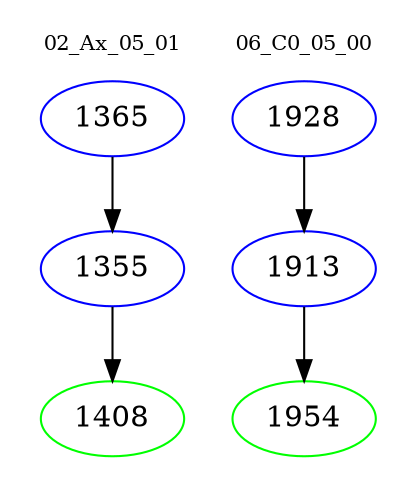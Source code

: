 digraph{
subgraph cluster_0 {
color = white
label = "02_Ax_05_01";
fontsize=10;
T0_1365 [label="1365", color="blue"]
T0_1365 -> T0_1355 [color="black"]
T0_1355 [label="1355", color="blue"]
T0_1355 -> T0_1408 [color="black"]
T0_1408 [label="1408", color="green"]
}
subgraph cluster_1 {
color = white
label = "06_C0_05_00";
fontsize=10;
T1_1928 [label="1928", color="blue"]
T1_1928 -> T1_1913 [color="black"]
T1_1913 [label="1913", color="blue"]
T1_1913 -> T1_1954 [color="black"]
T1_1954 [label="1954", color="green"]
}
}

